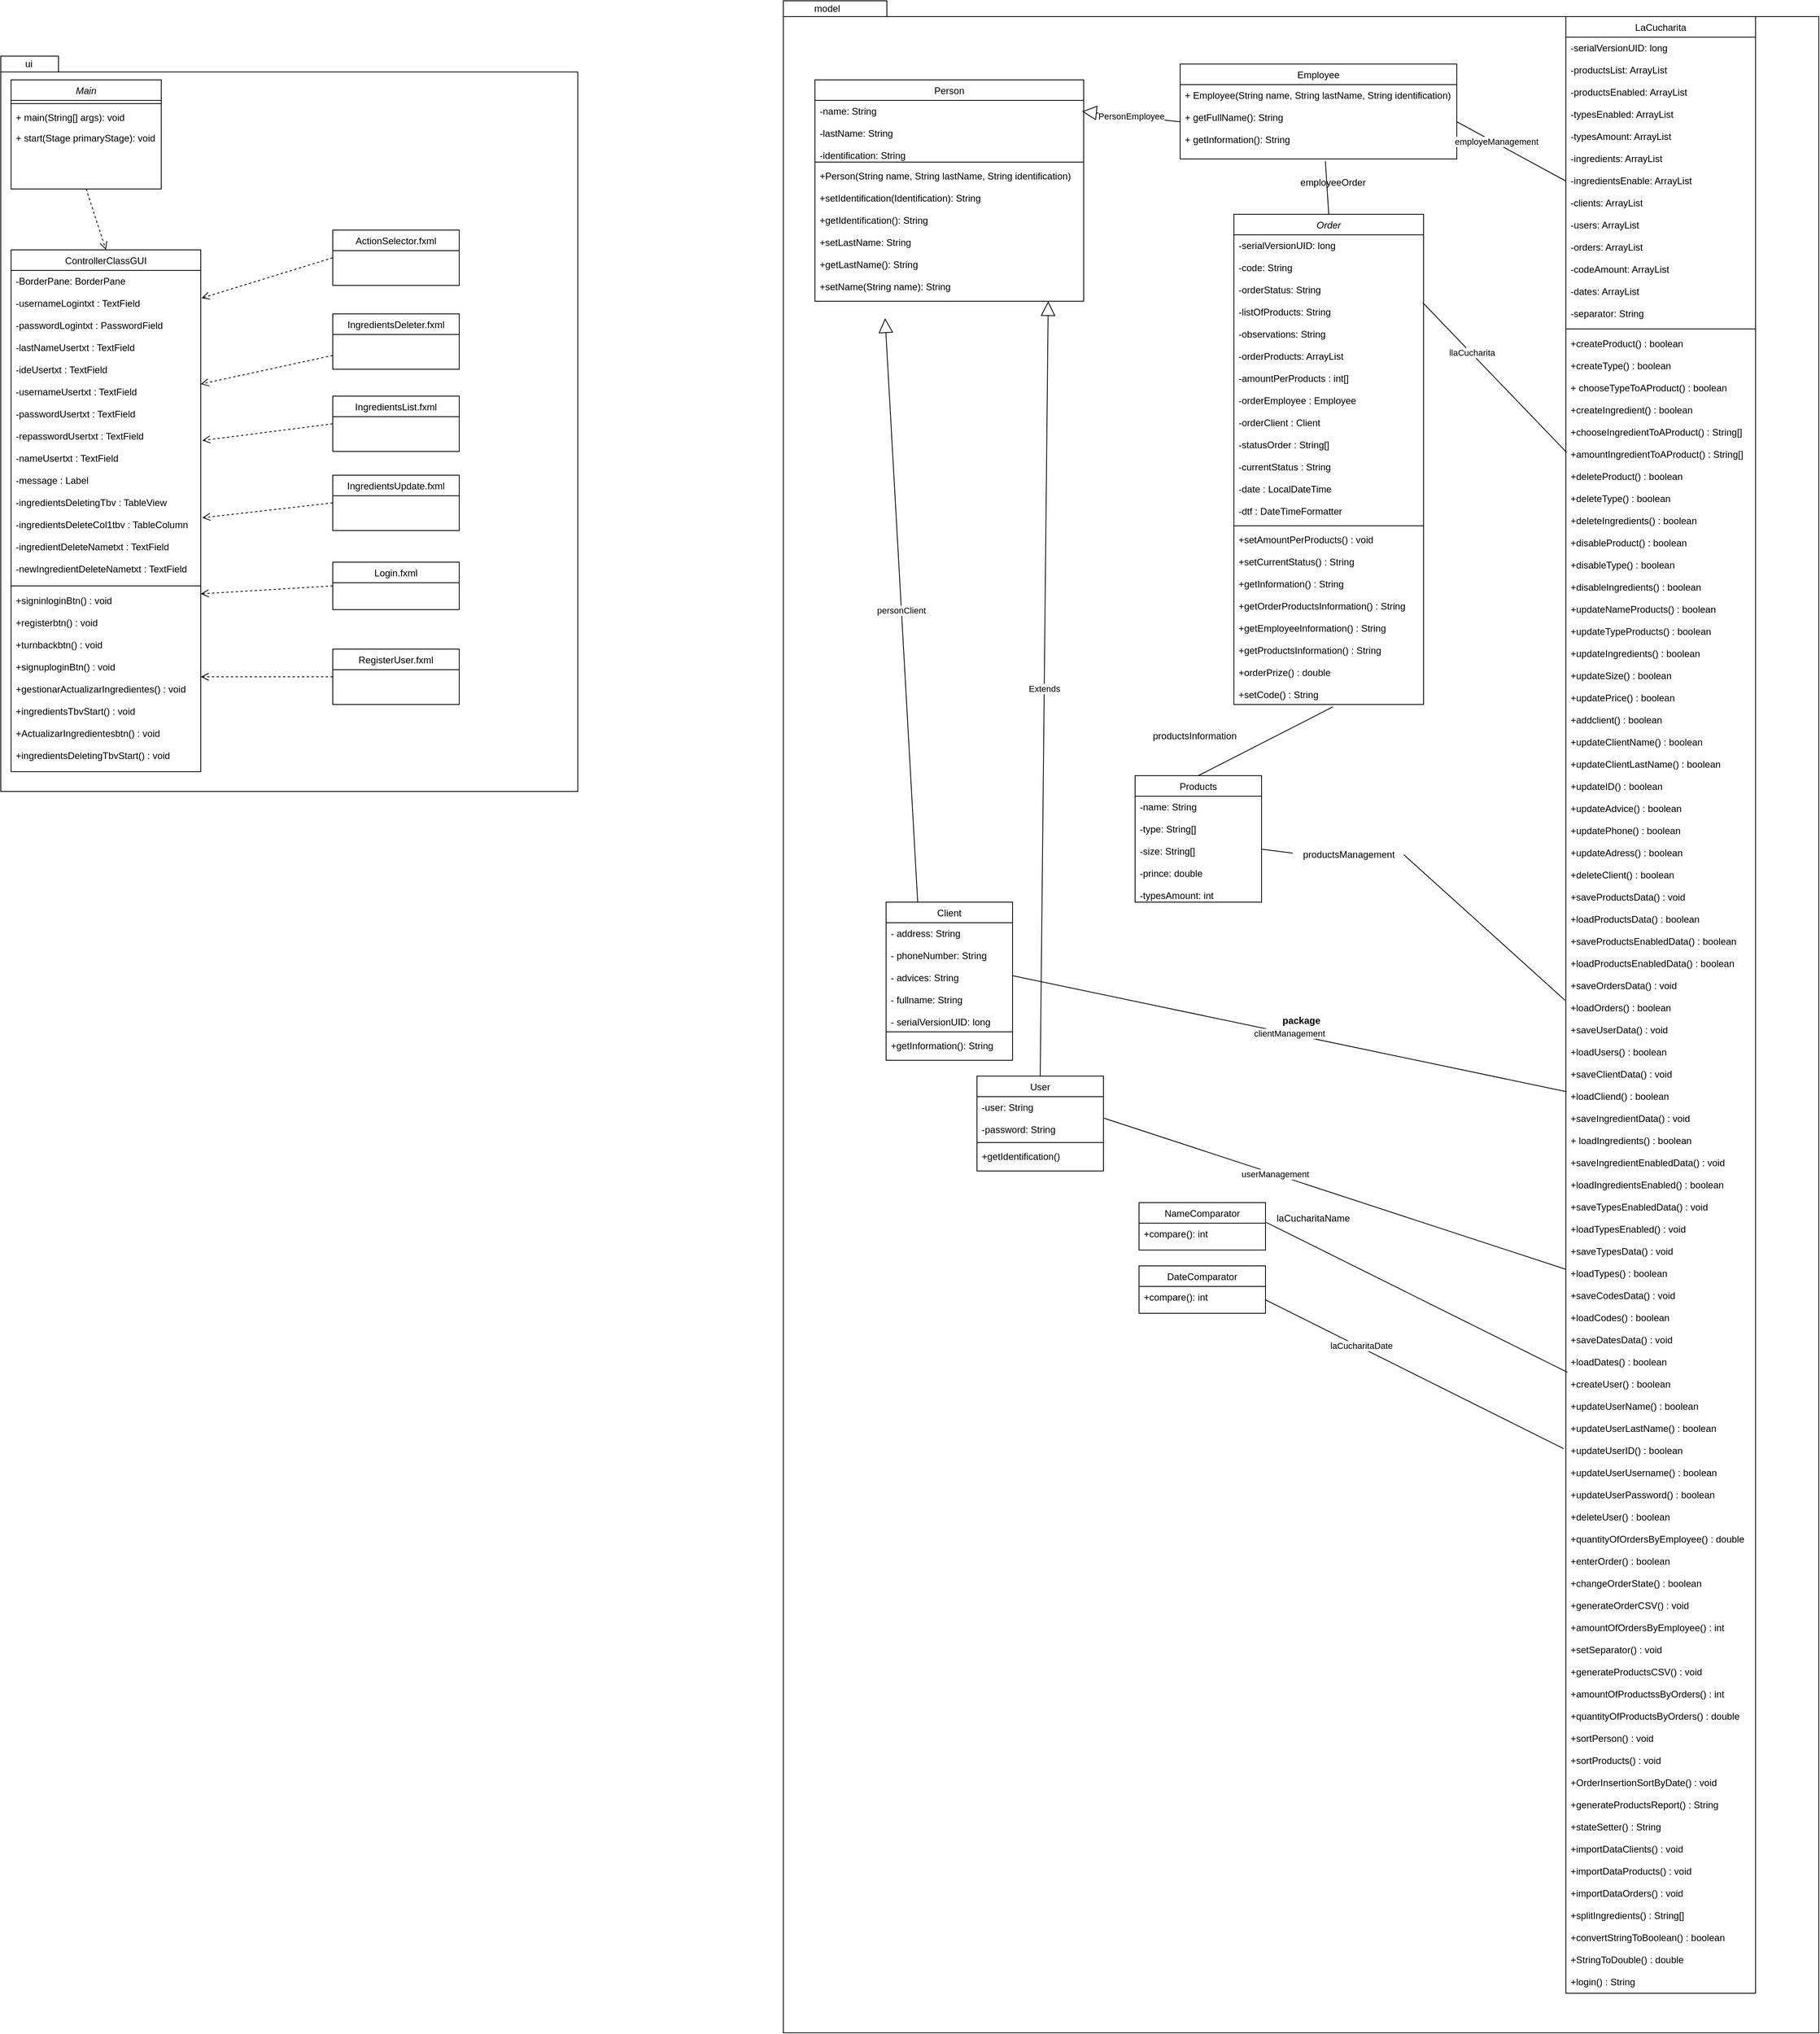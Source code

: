 <mxfile version="15.2.7" type="device"><diagram id="C5RBs43oDa-KdzZeNtuy" name="Page-1"><mxGraphModel dx="3333" dy="1663" grid="1" gridSize="10" guides="1" tooltips="1" connect="1" arrows="1" fold="1" page="1" pageScale="1" pageWidth="827" pageHeight="1169" math="0" shadow="0"><root><mxCell id="WIyWlLk6GJQsqaUBKTNV-0"/><mxCell id="WIyWlLk6GJQsqaUBKTNV-1" parent="WIyWlLk6GJQsqaUBKTNV-0"/><mxCell id="3vsSVizC8BnEeCq3Lyay-0" value="package" style="shape=folder;fontStyle=1;spacingTop=10;tabWidth=40;tabHeight=20;tabPosition=left;html=1;" vertex="1" parent="WIyWlLk6GJQsqaUBKTNV-1"><mxGeometry x="-1090" y="-60" width="1310" height="2570" as="geometry"/></mxCell><mxCell id="xPKZsJT8Y304-EQIvxWQ-58" value="" style="shape=folder;fontStyle=1;spacingTop=10;tabWidth=40;tabHeight=20;tabPosition=left;html=1;" parent="WIyWlLk6GJQsqaUBKTNV-1" vertex="1"><mxGeometry x="-2080" y="10" width="730" height="930" as="geometry"/></mxCell><mxCell id="zkfFHV4jXpPFQw0GAbJ--0" value="Main" style="swimlane;fontStyle=2;align=center;verticalAlign=top;childLayout=stackLayout;horizontal=1;startSize=26;horizontalStack=0;resizeParent=1;resizeLast=0;collapsible=1;marginBottom=0;rounded=0;shadow=0;strokeWidth=1;" parent="WIyWlLk6GJQsqaUBKTNV-1" vertex="1"><mxGeometry x="-2067" y="40" width="190" height="138" as="geometry"><mxRectangle x="230" y="140" width="160" height="26" as="alternateBounds"/></mxGeometry></mxCell><mxCell id="zkfFHV4jXpPFQw0GAbJ--4" value="" style="line;html=1;strokeWidth=1;align=left;verticalAlign=middle;spacingTop=-1;spacingLeft=3;spacingRight=3;rotatable=0;labelPosition=right;points=[];portConstraint=eastwest;" parent="zkfFHV4jXpPFQw0GAbJ--0" vertex="1"><mxGeometry y="26" width="190" height="8" as="geometry"/></mxCell><mxCell id="zkfFHV4jXpPFQw0GAbJ--1" value="+ main(String[] args): void" style="text;align=left;verticalAlign=top;spacingLeft=4;spacingRight=4;overflow=hidden;rotatable=0;points=[[0,0.5],[1,0.5]];portConstraint=eastwest;" parent="zkfFHV4jXpPFQw0GAbJ--0" vertex="1"><mxGeometry y="34" width="190" height="26" as="geometry"/></mxCell><mxCell id="zkfFHV4jXpPFQw0GAbJ--5" value="+ start(Stage primaryStage): void" style="text;align=left;verticalAlign=top;spacingLeft=4;spacingRight=4;overflow=hidden;rotatable=0;points=[[0,0.5],[1,0.5]];portConstraint=eastwest;" parent="zkfFHV4jXpPFQw0GAbJ--0" vertex="1"><mxGeometry y="60" width="190" height="26" as="geometry"/></mxCell><mxCell id="zkfFHV4jXpPFQw0GAbJ--6" value="Login.fxml" style="swimlane;fontStyle=0;align=center;verticalAlign=top;childLayout=stackLayout;horizontal=1;startSize=26;horizontalStack=0;resizeParent=1;resizeLast=0;collapsible=1;marginBottom=0;rounded=0;shadow=0;strokeWidth=1;" parent="WIyWlLk6GJQsqaUBKTNV-1" vertex="1"><mxGeometry x="-1660" y="650" width="160" height="60" as="geometry"><mxRectangle x="130" y="380" width="160" height="26" as="alternateBounds"/></mxGeometry></mxCell><mxCell id="zkfFHV4jXpPFQw0GAbJ--13" value="RegisterUser.fxml" style="swimlane;fontStyle=0;align=center;verticalAlign=top;childLayout=stackLayout;horizontal=1;startSize=26;horizontalStack=0;resizeParent=1;resizeLast=0;collapsible=1;marginBottom=0;rounded=0;shadow=0;strokeWidth=1;" parent="WIyWlLk6GJQsqaUBKTNV-1" vertex="1"><mxGeometry x="-1660" y="760" width="160" height="70" as="geometry"><mxRectangle x="340" y="380" width="170" height="26" as="alternateBounds"/></mxGeometry></mxCell><mxCell id="xPKZsJT8Y304-EQIvxWQ-0" value="IngredientsUpdate.fxml" style="swimlane;fontStyle=0;align=center;verticalAlign=top;childLayout=stackLayout;horizontal=1;startSize=26;horizontalStack=0;resizeParent=1;resizeLast=0;collapsible=1;marginBottom=0;rounded=0;shadow=0;strokeWidth=1;" parent="WIyWlLk6GJQsqaUBKTNV-1" vertex="1"><mxGeometry x="-1660" y="540" width="160" height="70" as="geometry"><mxRectangle x="340" y="380" width="170" height="26" as="alternateBounds"/></mxGeometry></mxCell><mxCell id="xPKZsJT8Y304-EQIvxWQ-1" value="IngredientsList.fxml" style="swimlane;fontStyle=0;align=center;verticalAlign=top;childLayout=stackLayout;horizontal=1;startSize=26;horizontalStack=0;resizeParent=1;resizeLast=0;collapsible=1;marginBottom=0;rounded=0;shadow=0;strokeWidth=1;" parent="WIyWlLk6GJQsqaUBKTNV-1" vertex="1"><mxGeometry x="-1660" y="440" width="160" height="70" as="geometry"><mxRectangle x="340" y="380" width="170" height="26" as="alternateBounds"/></mxGeometry></mxCell><mxCell id="xPKZsJT8Y304-EQIvxWQ-2" value="IngredientsDeleter.fxml" style="swimlane;fontStyle=0;align=center;verticalAlign=top;childLayout=stackLayout;horizontal=1;startSize=26;horizontalStack=0;resizeParent=1;resizeLast=0;collapsible=1;marginBottom=0;rounded=0;shadow=0;strokeWidth=1;" parent="WIyWlLk6GJQsqaUBKTNV-1" vertex="1"><mxGeometry x="-1660" y="336" width="160" height="70" as="geometry"><mxRectangle x="340" y="380" width="170" height="26" as="alternateBounds"/></mxGeometry></mxCell><mxCell id="xPKZsJT8Y304-EQIvxWQ-3" value="ActionSelector.fxml" style="swimlane;fontStyle=0;align=center;verticalAlign=top;childLayout=stackLayout;horizontal=1;startSize=26;horizontalStack=0;resizeParent=1;resizeLast=0;collapsible=1;marginBottom=0;rounded=0;shadow=0;strokeWidth=1;" parent="WIyWlLk6GJQsqaUBKTNV-1" vertex="1"><mxGeometry x="-1660" y="230" width="160" height="70" as="geometry"><mxRectangle x="340" y="380" width="170" height="26" as="alternateBounds"/></mxGeometry></mxCell><mxCell id="xPKZsJT8Y304-EQIvxWQ-4" value="ControllerClassGUI" style="swimlane;fontStyle=0;align=center;verticalAlign=top;childLayout=stackLayout;horizontal=1;startSize=26;horizontalStack=0;resizeParent=1;resizeLast=0;collapsible=1;marginBottom=0;rounded=0;shadow=0;strokeWidth=1;" parent="WIyWlLk6GJQsqaUBKTNV-1" vertex="1"><mxGeometry x="-2067" y="255" width="240" height="660" as="geometry"><mxRectangle x="340" y="380" width="170" height="26" as="alternateBounds"/></mxGeometry></mxCell><mxCell id="xPKZsJT8Y304-EQIvxWQ-5" value="-BorderPane: BorderPane&#10;&#10;-usernameLogintxt : TextField&#10;&#10;-passwordLogintxt : PasswordField&#10;&#10;-lastNameUsertxt : TextField&#10;&#10;-ideUsertxt : TextField&#10;&#10;-usernameUsertxt : TextField&#10;&#10;-passwordUsertxt : TextField&#10;&#10;-repasswordUsertxt : TextField&#10;&#10;-nameUsertxt : TextField&#10;&#10;-message : Label&#10;&#10;-ingredientsDeletingTbv : TableView&#10;&#10;-ingredientsDeleteCol1tbv : TableColumn&#10;&#10;-ingredientDeleteNametxt : TextField&#10;&#10;-newIngredientDeleteNametxt : TextField&#10;" style="text;align=left;verticalAlign=top;spacingLeft=4;spacingRight=4;overflow=hidden;rotatable=0;points=[[0,0.5],[1,0.5]];portConstraint=eastwest;" parent="xPKZsJT8Y304-EQIvxWQ-4" vertex="1"><mxGeometry y="26" width="240" height="394" as="geometry"/></mxCell><mxCell id="xPKZsJT8Y304-EQIvxWQ-6" value="" style="line;html=1;strokeWidth=1;align=left;verticalAlign=middle;spacingTop=-1;spacingLeft=3;spacingRight=3;rotatable=0;labelPosition=right;points=[];portConstraint=eastwest;" parent="xPKZsJT8Y304-EQIvxWQ-4" vertex="1"><mxGeometry y="420" width="240" height="10" as="geometry"/></mxCell><mxCell id="xPKZsJT8Y304-EQIvxWQ-8" value="+signinloginBtn() : void&#10;&#10;+registerbtn() : void&#10;&#10;+turnbackbtn() : void&#10;&#10;+signuploginBtn() : void&#10;&#10;+gestionarActualizarIngredientes() : void&#10;&#10;+ingredientsTbvStart() : void&#10;&#10;+ActualizarIngredientesbtn() : void&#10;&#10;+ingredientsDeletingTbvStart() : void" style="text;align=left;verticalAlign=top;spacingLeft=4;spacingRight=4;overflow=hidden;rotatable=0;points=[[0,0.5],[1,0.5]];portConstraint=eastwest;" parent="xPKZsJT8Y304-EQIvxWQ-4" vertex="1"><mxGeometry y="430" width="240" height="220" as="geometry"/></mxCell><mxCell id="xPKZsJT8Y304-EQIvxWQ-9" value="LaCucharita" style="swimlane;fontStyle=0;align=center;verticalAlign=top;childLayout=stackLayout;horizontal=1;startSize=26;horizontalStack=0;resizeParent=1;resizeLast=0;collapsible=1;marginBottom=0;rounded=0;shadow=0;strokeWidth=1;" parent="WIyWlLk6GJQsqaUBKTNV-1" vertex="1"><mxGeometry x="-100" y="-40" width="240" height="2500" as="geometry"><mxRectangle x="340" y="380" width="170" height="26" as="alternateBounds"/></mxGeometry></mxCell><mxCell id="xPKZsJT8Y304-EQIvxWQ-10" value="-serialVersionUID: long&#10;&#10;-productsList: ArrayList&#10;&#10;-productsEnabled: ArrayList&#10;&#10;-typesEnabled: ArrayList&#10;&#10;-typesAmount: ArrayList&#10;&#10;-ingredients: ArrayList&#10;&#10;-ingredientsEnable: ArrayList&#10;&#10;-clients: ArrayList&#10;&#10;-users: ArrayList&#10;&#10;-orders: ArrayList&#10;&#10;-codeAmount: ArrayList&#10;&#10;-dates: ArrayList&#10;&#10;-separator: String" style="text;align=left;verticalAlign=top;spacingLeft=4;spacingRight=4;overflow=hidden;rotatable=0;points=[[0,0.5],[1,0.5]];portConstraint=eastwest;" parent="xPKZsJT8Y304-EQIvxWQ-9" vertex="1"><mxGeometry y="26" width="240" height="364" as="geometry"/></mxCell><mxCell id="xPKZsJT8Y304-EQIvxWQ-11" value="" style="line;html=1;strokeWidth=1;align=left;verticalAlign=middle;spacingTop=-1;spacingLeft=3;spacingRight=3;rotatable=0;labelPosition=right;points=[];portConstraint=eastwest;" parent="xPKZsJT8Y304-EQIvxWQ-9" vertex="1"><mxGeometry y="390" width="240" height="10" as="geometry"/></mxCell><mxCell id="xPKZsJT8Y304-EQIvxWQ-12" value="+createProduct() : boolean&#10;&#10;+createType() : boolean&#10;&#10;+ chooseTypeToAProduct() : boolean&#10;&#10;+createIngredient() : boolean&#10;&#10;+chooseIngredientToAProduct() : String[]&#10;&#10;+amountIngredientToAProduct() : String[]&#10;&#10;+deleteProduct() : boolean&#10;&#10;+deleteType() : boolean&#10;&#10;+deleteIngredients() : boolean&#10;&#10;+disableProduct() : boolean&#10;&#10;+disableType() : boolean&#10;&#10;+disableIngredients() : boolean&#10;&#10;+updateNameProducts() : boolean&#10;&#10;+updateTypeProducts() : boolean&#10;&#10;+updateIngredients() : boolean&#10;&#10;+updateSize() : boolean&#10;&#10;+updatePrice() : boolean&#10;&#10;+addclient() : boolean&#10;&#10;+updateClientName() : boolean&#10;&#10;+updateClientLastName() : boolean&#10;&#10;+updateID() : boolean&#10;&#10;+updateAdvice() : boolean&#10;&#10;+updatePhone() : boolean&#10;&#10;+updateAdress() : boolean&#10;&#10;+deleteClient() : boolean&#10;&#10;+saveProductsData() : void&#10;&#10;+loadProductsData() : boolean&#10;&#10;+saveProductsEnabledData() : boolean&#10;&#10;+loadProductsEnabledData() : boolean&#10;&#10;+saveOrdersData() : void&#10;&#10;+loadOrders() : boolean&#10;&#10;+saveUserData() : void&#10;&#10;+loadUsers() : boolean&#10;&#10;+saveClientData() : void&#10;&#10;+loadCliend() : boolean&#10;&#10;+saveIngredientData() : void&#10;&#10;+ loadIngredients() : boolean&#10;&#10;+saveIngredientEnabledData() : void&#10;&#10;+loadIngredientsEnabled() : boolean&#10;&#10;+saveTypesEnabledData() : void&#10;&#10;+loadTypesEnabled() : void&#10;&#10;+saveTypesData() : void&#10;&#10;+loadTypes() : boolean&#10;&#10;+saveCodesData() : void&#10;&#10;+loadCodes() : boolean&#10;&#10;+saveDatesData() : void&#10;&#10;+loadDates() : boolean&#10;&#10;+createUser() : boolean&#10;&#10;+updateUserName() : boolean&#10;&#10;+updateUserLastName() : boolean&#10;&#10;+updateUserID() : boolean&#10;&#10;+updateUserUsername() : boolean&#10;&#10;+updateUserPassword() : boolean&#10;&#10;+deleteUser() : boolean&#10;&#10;+quantityOfOrdersByEmployee() : double&#10;&#10;+enterOrder() : boolean&#10;&#10;+changeOrderState() : boolean&#10;&#10;+generateOrderCSV() : void&#10;&#10;+amountOfOrdersByEmployee() : int&#10;&#10;+setSeparator() : void&#10;&#10;+generateProductsCSV() : void&#10;&#10;+amountOfProductssByOrders() : int&#10;&#10;+quantityOfProductsByOrders() : double&#10;&#10;+sortPerson() : void&#10;&#10;+sortProducts() : void&#10;&#10;+OrderInsertionSortByDate() : void&#10;&#10;+generateProductsReport() : String&#10;&#10;+stateSetter() : String&#10;&#10;+importDataClients() : void&#10;&#10;+importDataProducts() : void&#10;&#10;+importDataOrders() : void&#10;&#10;+splitIngredients() : String[]&#10;&#10;+convertStringToBoolean() : boolean&#10;&#10;+StringToDouble() : double&#10;&#10;+login() : String" style="text;align=left;verticalAlign=top;spacingLeft=4;spacingRight=4;overflow=hidden;rotatable=0;points=[[0,0.5],[1,0.5]];portConstraint=eastwest;" parent="xPKZsJT8Y304-EQIvxWQ-9" vertex="1"><mxGeometry y="400" width="240" height="2100" as="geometry"/></mxCell><mxCell id="xPKZsJT8Y304-EQIvxWQ-19" value="Products" style="swimlane;fontStyle=0;align=center;verticalAlign=top;childLayout=stackLayout;horizontal=1;startSize=26;horizontalStack=0;resizeParent=1;resizeLast=0;collapsible=1;marginBottom=0;rounded=0;shadow=0;strokeWidth=1;" parent="WIyWlLk6GJQsqaUBKTNV-1" vertex="1"><mxGeometry x="-645" y="920" width="160" height="160" as="geometry"><mxRectangle x="130" y="380" width="160" height="26" as="alternateBounds"/></mxGeometry></mxCell><mxCell id="xPKZsJT8Y304-EQIvxWQ-21" value="-name: String&#10;&#10;-type: String[]&#10;&#10;-size: String[]&#10;&#10;-prince: double&#10;&#10;-typesAmount: int" style="text;align=left;verticalAlign=top;spacingLeft=4;spacingRight=4;overflow=hidden;rotatable=0;points=[[0,0.5],[1,0.5]];portConstraint=eastwest;" parent="xPKZsJT8Y304-EQIvxWQ-19" vertex="1"><mxGeometry y="26" width="160" height="134" as="geometry"/></mxCell><mxCell id="xPKZsJT8Y304-EQIvxWQ-22" value="Client" style="swimlane;fontStyle=0;align=center;verticalAlign=top;childLayout=stackLayout;horizontal=1;startSize=26;horizontalStack=0;resizeParent=1;resizeLast=0;collapsible=1;marginBottom=0;rounded=0;shadow=0;strokeWidth=1;" parent="WIyWlLk6GJQsqaUBKTNV-1" vertex="1"><mxGeometry x="-960" y="1080" width="160" height="200" as="geometry"><mxRectangle x="130" y="380" width="160" height="26" as="alternateBounds"/></mxGeometry></mxCell><mxCell id="xPKZsJT8Y304-EQIvxWQ-23" value="- address: String&#10;&#10;- phoneNumber: String&#10;&#10;- advices: String&#10;&#10;- fullname: String&#10;&#10;- serialVersionUID: long" style="text;align=left;verticalAlign=top;spacingLeft=4;spacingRight=4;overflow=hidden;rotatable=0;points=[[0,0.5],[1,0.5]];portConstraint=eastwest;" parent="xPKZsJT8Y304-EQIvxWQ-22" vertex="1"><mxGeometry y="26" width="160" height="134" as="geometry"/></mxCell><mxCell id="xPKZsJT8Y304-EQIvxWQ-25" value="" style="line;html=1;strokeWidth=1;align=left;verticalAlign=middle;spacingTop=-1;spacingLeft=3;spacingRight=3;rotatable=0;labelPosition=right;points=[];portConstraint=eastwest;" parent="xPKZsJT8Y304-EQIvxWQ-22" vertex="1"><mxGeometry y="160" width="160" height="8" as="geometry"/></mxCell><mxCell id="xPKZsJT8Y304-EQIvxWQ-26" value="+getInformation(): String" style="text;align=left;verticalAlign=top;spacingLeft=4;spacingRight=4;overflow=hidden;rotatable=0;points=[[0,0.5],[1,0.5]];portConstraint=eastwest;" parent="xPKZsJT8Y304-EQIvxWQ-22" vertex="1"><mxGeometry y="168" width="160" height="32" as="geometry"/></mxCell><mxCell id="xPKZsJT8Y304-EQIvxWQ-27" value="User" style="swimlane;fontStyle=0;align=center;verticalAlign=top;childLayout=stackLayout;horizontal=1;startSize=26;horizontalStack=0;resizeParent=1;resizeLast=0;collapsible=1;marginBottom=0;rounded=0;shadow=0;strokeWidth=1;" parent="WIyWlLk6GJQsqaUBKTNV-1" vertex="1"><mxGeometry x="-845" y="1300" width="160" height="120" as="geometry"><mxRectangle x="130" y="380" width="160" height="26" as="alternateBounds"/></mxGeometry></mxCell><mxCell id="xPKZsJT8Y304-EQIvxWQ-28" value="-user: String&#10;&#10;-password: String" style="text;align=left;verticalAlign=top;spacingLeft=4;spacingRight=4;overflow=hidden;rotatable=0;points=[[0,0.5],[1,0.5]];portConstraint=eastwest;" parent="xPKZsJT8Y304-EQIvxWQ-27" vertex="1"><mxGeometry y="26" width="160" height="54" as="geometry"/></mxCell><mxCell id="xPKZsJT8Y304-EQIvxWQ-29" value="" style="line;html=1;strokeWidth=1;align=left;verticalAlign=middle;spacingTop=-1;spacingLeft=3;spacingRight=3;rotatable=0;labelPosition=right;points=[];portConstraint=eastwest;" parent="xPKZsJT8Y304-EQIvxWQ-27" vertex="1"><mxGeometry y="80" width="160" height="8" as="geometry"/></mxCell><mxCell id="xPKZsJT8Y304-EQIvxWQ-30" value="+getIdentification()" style="text;align=left;verticalAlign=top;spacingLeft=4;spacingRight=4;overflow=hidden;rotatable=0;points=[[0,0.5],[1,0.5]];portConstraint=eastwest;" parent="xPKZsJT8Y304-EQIvxWQ-27" vertex="1"><mxGeometry y="88" width="160" height="32" as="geometry"/></mxCell><mxCell id="xPKZsJT8Y304-EQIvxWQ-35" value="NameComparator" style="swimlane;fontStyle=0;align=center;verticalAlign=top;childLayout=stackLayout;horizontal=1;startSize=26;horizontalStack=0;resizeParent=1;resizeLast=0;collapsible=1;marginBottom=0;rounded=0;shadow=0;strokeWidth=1;" parent="WIyWlLk6GJQsqaUBKTNV-1" vertex="1"><mxGeometry x="-640" y="1460" width="160" height="60" as="geometry"><mxRectangle x="130" y="380" width="160" height="26" as="alternateBounds"/></mxGeometry></mxCell><mxCell id="xPKZsJT8Y304-EQIvxWQ-36" value="+compare(): int" style="text;align=left;verticalAlign=top;spacingLeft=4;spacingRight=4;overflow=hidden;rotatable=0;points=[[0,0.5],[1,0.5]];portConstraint=eastwest;" parent="xPKZsJT8Y304-EQIvxWQ-35" vertex="1"><mxGeometry y="26" width="160" height="34" as="geometry"/></mxCell><mxCell id="xPKZsJT8Y304-EQIvxWQ-37" value="DateComparator" style="swimlane;fontStyle=0;align=center;verticalAlign=top;childLayout=stackLayout;horizontal=1;startSize=26;horizontalStack=0;resizeParent=1;resizeLast=0;collapsible=1;marginBottom=0;rounded=0;shadow=0;strokeWidth=1;" parent="WIyWlLk6GJQsqaUBKTNV-1" vertex="1"><mxGeometry x="-640" y="1540" width="160" height="60" as="geometry"><mxRectangle x="130" y="380" width="160" height="26" as="alternateBounds"/></mxGeometry></mxCell><mxCell id="xPKZsJT8Y304-EQIvxWQ-38" value="+compare(): int" style="text;align=left;verticalAlign=top;spacingLeft=4;spacingRight=4;overflow=hidden;rotatable=0;points=[[0,0.5],[1,0.5]];portConstraint=eastwest;" parent="xPKZsJT8Y304-EQIvxWQ-37" vertex="1"><mxGeometry y="26" width="160" height="34" as="geometry"/></mxCell><mxCell id="xPKZsJT8Y304-EQIvxWQ-39" value="Employee" style="swimlane;fontStyle=0;align=center;verticalAlign=top;childLayout=stackLayout;horizontal=1;startSize=26;horizontalStack=0;resizeParent=1;resizeLast=0;collapsible=1;marginBottom=0;rounded=0;shadow=0;strokeWidth=1;" parent="WIyWlLk6GJQsqaUBKTNV-1" vertex="1"><mxGeometry x="-588" y="20" width="350" height="120" as="geometry"><mxRectangle x="130" y="380" width="160" height="26" as="alternateBounds"/></mxGeometry></mxCell><mxCell id="xPKZsJT8Y304-EQIvxWQ-40" value="+ Employee(String name, String lastName, String identification)&#10;&#10;+ getFullName(): String&#10;&#10;+ getInformation(): String" style="text;align=left;verticalAlign=top;spacingLeft=4;spacingRight=4;overflow=hidden;rotatable=0;points=[[0,0.5],[1,0.5]];portConstraint=eastwest;" parent="xPKZsJT8Y304-EQIvxWQ-39" vertex="1"><mxGeometry y="26" width="350" height="94" as="geometry"/></mxCell><mxCell id="xPKZsJT8Y304-EQIvxWQ-43" value="Person" style="swimlane;fontStyle=0;align=center;verticalAlign=top;childLayout=stackLayout;horizontal=1;startSize=26;horizontalStack=0;resizeParent=1;resizeLast=0;collapsible=1;marginBottom=0;rounded=0;shadow=0;strokeWidth=1;" parent="WIyWlLk6GJQsqaUBKTNV-1" vertex="1"><mxGeometry x="-1050" y="40" width="340" height="280" as="geometry"><mxRectangle x="130" y="380" width="160" height="26" as="alternateBounds"/></mxGeometry></mxCell><mxCell id="xPKZsJT8Y304-EQIvxWQ-44" value="-name: String&#10;&#10;-lastName: String&#10;&#10;-identification: String" style="text;align=left;verticalAlign=top;spacingLeft=4;spacingRight=4;overflow=hidden;rotatable=0;points=[[0,0.5],[1,0.5]];portConstraint=eastwest;" parent="xPKZsJT8Y304-EQIvxWQ-43" vertex="1"><mxGeometry y="26" width="340" height="74" as="geometry"/></mxCell><mxCell id="xPKZsJT8Y304-EQIvxWQ-45" value="" style="line;html=1;strokeWidth=1;align=left;verticalAlign=middle;spacingTop=-1;spacingLeft=3;spacingRight=3;rotatable=0;labelPosition=right;points=[];portConstraint=eastwest;" parent="xPKZsJT8Y304-EQIvxWQ-43" vertex="1"><mxGeometry y="100" width="340" height="8" as="geometry"/></mxCell><mxCell id="xPKZsJT8Y304-EQIvxWQ-46" value="+Person(String name, String lastName, String identification)&#10;&#10;+setIdentification(Identification): String&#10;&#10;+getIdentification(): String&#10;&#10;+setLastName: String&#10;&#10;+getLastName(): String&#10;&#10;+setName(String name): String" style="text;align=left;verticalAlign=top;spacingLeft=4;spacingRight=4;overflow=hidden;rotatable=0;points=[[0,0.5],[1,0.5]];portConstraint=eastwest;" parent="xPKZsJT8Y304-EQIvxWQ-43" vertex="1"><mxGeometry y="108" width="340" height="172" as="geometry"/></mxCell><mxCell id="xPKZsJT8Y304-EQIvxWQ-48" value="" style="html=1;verticalAlign=bottom;endArrow=open;dashed=1;endSize=8;entryX=1.004;entryY=0.089;entryDx=0;entryDy=0;entryPerimeter=0;exitX=0;exitY=0.5;exitDx=0;exitDy=0;" parent="WIyWlLk6GJQsqaUBKTNV-1" source="xPKZsJT8Y304-EQIvxWQ-3" target="xPKZsJT8Y304-EQIvxWQ-5" edge="1"><mxGeometry relative="1" as="geometry"><mxPoint x="490" y="275" as="sourcePoint"/><mxPoint x="450" y="330" as="targetPoint"/></mxGeometry></mxCell><mxCell id="xPKZsJT8Y304-EQIvxWQ-50" value="" style="html=1;verticalAlign=bottom;endArrow=open;dashed=1;endSize=8;entryX=1;entryY=0.365;entryDx=0;entryDy=0;entryPerimeter=0;exitX=0;exitY=0.75;exitDx=0;exitDy=0;" parent="WIyWlLk6GJQsqaUBKTNV-1" source="xPKZsJT8Y304-EQIvxWQ-2" target="xPKZsJT8Y304-EQIvxWQ-5" edge="1"><mxGeometry relative="1" as="geometry"><mxPoint x="513.04" y="453.93" as="sourcePoint"/><mxPoint x="414.0" y="489.996" as="targetPoint"/></mxGeometry></mxCell><mxCell id="xPKZsJT8Y304-EQIvxWQ-52" value="" style="html=1;verticalAlign=bottom;endArrow=open;dashed=1;endSize=8;entryX=1.008;entryY=0.546;entryDx=0;entryDy=0;exitX=0;exitY=0.5;exitDx=0;exitDy=0;entryPerimeter=0;" parent="WIyWlLk6GJQsqaUBKTNV-1" source="xPKZsJT8Y304-EQIvxWQ-1" target="xPKZsJT8Y304-EQIvxWQ-5" edge="1"><mxGeometry relative="1" as="geometry"><mxPoint x="499.04" y="543.93" as="sourcePoint"/><mxPoint x="400.0" y="579.996" as="targetPoint"/></mxGeometry></mxCell><mxCell id="xPKZsJT8Y304-EQIvxWQ-53" value="" style="html=1;verticalAlign=bottom;endArrow=open;dashed=1;endSize=8;entryX=1.008;entryY=0.794;entryDx=0;entryDy=0;exitX=0;exitY=0.5;exitDx=0;exitDy=0;entryPerimeter=0;" parent="WIyWlLk6GJQsqaUBKTNV-1" source="xPKZsJT8Y304-EQIvxWQ-0" target="xPKZsJT8Y304-EQIvxWQ-5" edge="1"><mxGeometry relative="1" as="geometry"><mxPoint x="488.08" y="656.94" as="sourcePoint"/><mxPoint x="390.0" y="653.064" as="targetPoint"/></mxGeometry></mxCell><mxCell id="xPKZsJT8Y304-EQIvxWQ-54" value="" style="html=1;verticalAlign=bottom;endArrow=open;dashed=1;endSize=8;entryX=1;entryY=0.023;entryDx=0;entryDy=0;exitX=0;exitY=0.5;exitDx=0;exitDy=0;entryPerimeter=0;" parent="WIyWlLk6GJQsqaUBKTNV-1" source="zkfFHV4jXpPFQw0GAbJ--6" target="xPKZsJT8Y304-EQIvxWQ-8" edge="1"><mxGeometry relative="1" as="geometry"><mxPoint x="540" y="565" as="sourcePoint"/><mxPoint x="441.92" y="561.124" as="targetPoint"/></mxGeometry></mxCell><mxCell id="xPKZsJT8Y304-EQIvxWQ-55" value="" style="html=1;verticalAlign=bottom;endArrow=open;dashed=1;endSize=8;entryX=1;entryY=0.5;entryDx=0;entryDy=0;exitX=0;exitY=0.5;exitDx=0;exitDy=0;" parent="WIyWlLk6GJQsqaUBKTNV-1" source="zkfFHV4jXpPFQw0GAbJ--13" target="xPKZsJT8Y304-EQIvxWQ-8" edge="1"><mxGeometry relative="1" as="geometry"><mxPoint x="518.08" y="833.88" as="sourcePoint"/><mxPoint x="420.0" y="830.004" as="targetPoint"/></mxGeometry></mxCell><mxCell id="xPKZsJT8Y304-EQIvxWQ-56" value="" style="html=1;verticalAlign=bottom;endArrow=open;dashed=1;endSize=8;entryX=0.5;entryY=0;entryDx=0;entryDy=0;exitX=0.5;exitY=1;exitDx=0;exitDy=0;" parent="WIyWlLk6GJQsqaUBKTNV-1" source="zkfFHV4jXpPFQw0GAbJ--0" target="xPKZsJT8Y304-EQIvxWQ-4" edge="1"><mxGeometry relative="1" as="geometry"><mxPoint x="479.04" y="240" as="sourcePoint"/><mxPoint x="380.0" y="240.066" as="targetPoint"/></mxGeometry></mxCell><mxCell id="xPKZsJT8Y304-EQIvxWQ-59" value="ui" style="text;html=1;align=center;verticalAlign=middle;resizable=0;points=[];autosize=1;strokeColor=none;fillColor=none;" parent="WIyWlLk6GJQsqaUBKTNV-1" vertex="1"><mxGeometry x="-2060" y="10" width="30" height="20" as="geometry"/></mxCell><mxCell id="xPKZsJT8Y304-EQIvxWQ-62" value="model" style="text;html=1;align=center;verticalAlign=middle;resizable=0;points=[];autosize=1;strokeColor=none;fillColor=none;" parent="WIyWlLk6GJQsqaUBKTNV-1" vertex="1"><mxGeometry x="-1060" y="-60" width="50" height="20" as="geometry"/></mxCell><mxCell id="xPKZsJT8Y304-EQIvxWQ-63" value="PersonEmployee" style="endArrow=block;endSize=16;endFill=0;html=1;exitX=0;exitY=0.5;exitDx=0;exitDy=0;entryX=0.994;entryY=0.189;entryDx=0;entryDy=0;entryPerimeter=0;" parent="WIyWlLk6GJQsqaUBKTNV-1" source="xPKZsJT8Y304-EQIvxWQ-40" target="xPKZsJT8Y304-EQIvxWQ-44" edge="1"><mxGeometry width="160" relative="1" as="geometry"><mxPoint x="-710" y="-30" as="sourcePoint"/><mxPoint x="-550" y="-30" as="targetPoint"/></mxGeometry></mxCell><mxCell id="xPKZsJT8Y304-EQIvxWQ-66" value="personClient" style="endArrow=block;endSize=16;endFill=0;html=1;entryX=0.261;entryY=1.125;entryDx=0;entryDy=0;entryPerimeter=0;exitX=0.25;exitY=0;exitDx=0;exitDy=0;" parent="WIyWlLk6GJQsqaUBKTNV-1" source="xPKZsJT8Y304-EQIvxWQ-22" target="xPKZsJT8Y304-EQIvxWQ-46" edge="1"><mxGeometry width="160" relative="1" as="geometry"><mxPoint x="-810" y="670" as="sourcePoint"/><mxPoint x="-700" y="630" as="targetPoint"/></mxGeometry></mxCell><mxCell id="xPKZsJT8Y304-EQIvxWQ-67" value="Extends" style="endArrow=block;endSize=16;endFill=0;html=1;exitX=0.5;exitY=0;exitDx=0;exitDy=0;entryX=0.868;entryY=1;entryDx=0;entryDy=0;entryPerimeter=0;" parent="WIyWlLk6GJQsqaUBKTNV-1" source="xPKZsJT8Y304-EQIvxWQ-27" target="xPKZsJT8Y304-EQIvxWQ-46" edge="1"><mxGeometry width="160" relative="1" as="geometry"><mxPoint x="-480" y="1190" as="sourcePoint"/><mxPoint x="-320" y="1190" as="targetPoint"/></mxGeometry></mxCell><mxCell id="xPKZsJT8Y304-EQIvxWQ-13" value="Order" style="swimlane;fontStyle=2;align=center;verticalAlign=top;childLayout=stackLayout;horizontal=1;startSize=26;horizontalStack=0;resizeParent=1;resizeLast=0;collapsible=1;marginBottom=0;rounded=0;shadow=0;strokeWidth=1;" parent="WIyWlLk6GJQsqaUBKTNV-1" vertex="1"><mxGeometry x="-520" y="210" width="240" height="620" as="geometry"><mxRectangle x="230" y="140" width="160" height="26" as="alternateBounds"/></mxGeometry></mxCell><mxCell id="xPKZsJT8Y304-EQIvxWQ-14" value="-serialVersionUID: long&#10;&#10;-code: String&#10;&#10;-orderStatus: String&#10;&#10;-listOfProducts: String&#10;&#10;-observations: String&#10;&#10;-orderProducts: ArrayList&#10;&#10;-amountPerProducts : int[]&#10;&#10;-orderEmployee : Employee&#10;&#10;-orderClient : Client&#10;&#10;-statusOrder : String[]&#10;&#10;-currentStatus : String&#10;&#10;-date : LocalDateTime&#10;&#10;-dtf : DateTimeFormatter&#10;&#10;-dateString : String&#10;" style="text;align=left;verticalAlign=top;spacingLeft=4;spacingRight=4;overflow=hidden;rotatable=0;points=[[0,0.5],[1,0.5]];portConstraint=eastwest;" parent="xPKZsJT8Y304-EQIvxWQ-13" vertex="1"><mxGeometry y="26" width="240" height="364" as="geometry"/></mxCell><mxCell id="xPKZsJT8Y304-EQIvxWQ-15" value="" style="line;html=1;strokeWidth=1;align=left;verticalAlign=middle;spacingTop=-1;spacingLeft=3;spacingRight=3;rotatable=0;labelPosition=right;points=[];portConstraint=eastwest;" parent="xPKZsJT8Y304-EQIvxWQ-13" vertex="1"><mxGeometry y="390" width="240" height="8" as="geometry"/></mxCell><mxCell id="xPKZsJT8Y304-EQIvxWQ-16" value="+setAmountPerProducts() : void&#10;&#10;+setCurrentStatus() : String&#10;&#10;+getInformation() : String&#10;&#10;+getOrderProductsInformation() : String&#10;&#10;+getEmployeeInformation() : String&#10;&#10;+getProductsInformation() : String&#10;&#10;+orderPrize() : double&#10;&#10;+setCode() : String" style="text;align=left;verticalAlign=top;spacingLeft=4;spacingRight=4;overflow=hidden;rotatable=0;points=[[0,0.5],[1,0.5]];portConstraint=eastwest;" parent="xPKZsJT8Y304-EQIvxWQ-13" vertex="1"><mxGeometry y="398" width="240" height="222" as="geometry"/></mxCell><mxCell id="xPKZsJT8Y304-EQIvxWQ-74" value="" style="endArrow=none;html=1;exitX=1;exitY=0.5;exitDx=0;exitDy=0;entryX=0;entryY=0.5;entryDx=0;entryDy=0;" parent="WIyWlLk6GJQsqaUBKTNV-1" source="xPKZsJT8Y304-EQIvxWQ-40" target="xPKZsJT8Y304-EQIvxWQ-10" edge="1"><mxGeometry width="50" height="50" relative="1" as="geometry"><mxPoint x="-360" y="240" as="sourcePoint"/><mxPoint x="-310" y="190" as="targetPoint"/></mxGeometry></mxCell><mxCell id="xPKZsJT8Y304-EQIvxWQ-75" value="employeManagement" style="edgeLabel;html=1;align=center;verticalAlign=middle;resizable=0;points=[];" parent="xPKZsJT8Y304-EQIvxWQ-74" vertex="1" connectable="0"><mxGeometry x="-0.305" y="2" relative="1" as="geometry"><mxPoint x="1" as="offset"/></mxGeometry></mxCell><mxCell id="xPKZsJT8Y304-EQIvxWQ-78" value="" style="endArrow=none;html=1;entryX=0.525;entryY=1.029;entryDx=0;entryDy=0;entryPerimeter=0;exitX=0.5;exitY=0;exitDx=0;exitDy=0;" parent="WIyWlLk6GJQsqaUBKTNV-1" source="xPKZsJT8Y304-EQIvxWQ-13" target="xPKZsJT8Y304-EQIvxWQ-40" edge="1"><mxGeometry width="50" height="50" relative="1" as="geometry"><mxPoint x="-360" y="240" as="sourcePoint"/><mxPoint x="-310" y="190" as="targetPoint"/></mxGeometry></mxCell><mxCell id="xPKZsJT8Y304-EQIvxWQ-79" value="employeeOrder" style="text;html=1;align=center;verticalAlign=middle;resizable=0;points=[];autosize=1;strokeColor=none;fillColor=none;" parent="WIyWlLk6GJQsqaUBKTNV-1" vertex="1"><mxGeometry x="-445" y="160" width="100" height="20" as="geometry"/></mxCell><mxCell id="xPKZsJT8Y304-EQIvxWQ-80" value="" style="endArrow=none;html=1;exitX=0.996;exitY=0.236;exitDx=0;exitDy=0;exitPerimeter=0;entryX=0.004;entryY=0.072;entryDx=0;entryDy=0;entryPerimeter=0;" parent="WIyWlLk6GJQsqaUBKTNV-1" source="xPKZsJT8Y304-EQIvxWQ-14" target="xPKZsJT8Y304-EQIvxWQ-12" edge="1"><mxGeometry width="50" height="50" relative="1" as="geometry"><mxPoint x="-360" y="210" as="sourcePoint"/><mxPoint x="-310" y="160" as="targetPoint"/></mxGeometry></mxCell><mxCell id="xPKZsJT8Y304-EQIvxWQ-81" value="llaCucharita" style="edgeLabel;html=1;align=center;verticalAlign=middle;resizable=0;points=[];" parent="xPKZsJT8Y304-EQIvxWQ-80" vertex="1" connectable="0"><mxGeometry x="-0.326" y="1" relative="1" as="geometry"><mxPoint as="offset"/></mxGeometry></mxCell><mxCell id="xPKZsJT8Y304-EQIvxWQ-82" value="" style="endArrow=none;html=1;entryX=0.521;entryY=1.014;entryDx=0;entryDy=0;entryPerimeter=0;exitX=0.5;exitY=0;exitDx=0;exitDy=0;" parent="WIyWlLk6GJQsqaUBKTNV-1" source="xPKZsJT8Y304-EQIvxWQ-19" target="xPKZsJT8Y304-EQIvxWQ-16" edge="1"><mxGeometry width="50" height="50" relative="1" as="geometry"><mxPoint x="-360" y="910" as="sourcePoint"/><mxPoint x="-310" y="860" as="targetPoint"/></mxGeometry></mxCell><mxCell id="xPKZsJT8Y304-EQIvxWQ-83" value="productsInformation" style="text;html=1;align=center;verticalAlign=middle;resizable=0;points=[];autosize=1;strokeColor=none;fillColor=none;" parent="WIyWlLk6GJQsqaUBKTNV-1" vertex="1"><mxGeometry x="-635" y="860" width="130" height="20" as="geometry"/></mxCell><mxCell id="xPKZsJT8Y304-EQIvxWQ-84" value="" style="endArrow=none;html=1;exitX=1;exitY=0.5;exitDx=0;exitDy=0;entryX=-0.004;entryY=0.402;entryDx=0;entryDy=0;entryPerimeter=0;startArrow=none;" parent="WIyWlLk6GJQsqaUBKTNV-1" source="xPKZsJT8Y304-EQIvxWQ-85" target="xPKZsJT8Y304-EQIvxWQ-12" edge="1"><mxGeometry width="50" height="50" relative="1" as="geometry"><mxPoint x="-360" y="1010" as="sourcePoint"/><mxPoint x="-310" y="960" as="targetPoint"/></mxGeometry></mxCell><mxCell id="xPKZsJT8Y304-EQIvxWQ-85" value="productsManagement" style="text;html=1;align=center;verticalAlign=middle;resizable=0;points=[];autosize=1;strokeColor=none;fillColor=none;" parent="WIyWlLk6GJQsqaUBKTNV-1" vertex="1"><mxGeometry x="-445" y="1010" width="140" height="20" as="geometry"/></mxCell><mxCell id="xPKZsJT8Y304-EQIvxWQ-88" value="" style="endArrow=none;html=1;exitX=1;exitY=0.5;exitDx=0;exitDy=0;entryX=-0.004;entryY=0.402;entryDx=0;entryDy=0;entryPerimeter=0;" parent="WIyWlLk6GJQsqaUBKTNV-1" source="xPKZsJT8Y304-EQIvxWQ-21" target="xPKZsJT8Y304-EQIvxWQ-85" edge="1"><mxGeometry width="50" height="50" relative="1" as="geometry"><mxPoint x="-485" y="1033" as="sourcePoint"/><mxPoint x="-260.96" y="1014.2" as="targetPoint"/></mxGeometry></mxCell><mxCell id="xPKZsJT8Y304-EQIvxWQ-89" value="clientManagement" style="endArrow=none;html=1;exitX=1;exitY=0.5;exitDx=0;exitDy=0;entryX=0.004;entryY=0.457;entryDx=0;entryDy=0;entryPerimeter=0;" parent="WIyWlLk6GJQsqaUBKTNV-1" source="xPKZsJT8Y304-EQIvxWQ-23" target="xPKZsJT8Y304-EQIvxWQ-12" edge="1"><mxGeometry width="50" height="50" relative="1" as="geometry"><mxPoint x="-600" y="1080" as="sourcePoint"/><mxPoint x="-550" y="1030" as="targetPoint"/></mxGeometry></mxCell><mxCell id="xPKZsJT8Y304-EQIvxWQ-92" value="" style="endArrow=none;html=1;exitX=1;exitY=0.5;exitDx=0;exitDy=0;entryX=0;entryY=0.564;entryDx=0;entryDy=0;entryPerimeter=0;" parent="WIyWlLk6GJQsqaUBKTNV-1" source="xPKZsJT8Y304-EQIvxWQ-28" target="xPKZsJT8Y304-EQIvxWQ-12" edge="1"><mxGeometry width="50" height="50" relative="1" as="geometry"><mxPoint x="-600" y="1180" as="sourcePoint"/><mxPoint x="-550" y="1130" as="targetPoint"/></mxGeometry></mxCell><mxCell id="xPKZsJT8Y304-EQIvxWQ-93" value="userManagement" style="edgeLabel;html=1;align=center;verticalAlign=middle;resizable=0;points=[];" parent="xPKZsJT8Y304-EQIvxWQ-92" vertex="1" connectable="0"><mxGeometry x="-0.258" relative="1" as="geometry"><mxPoint as="offset"/></mxGeometry></mxCell><mxCell id="xPKZsJT8Y304-EQIvxWQ-94" value="" style="endArrow=none;html=1;entryX=0.008;entryY=0.626;entryDx=0;entryDy=0;entryPerimeter=0;exitX=1.006;exitY=-0.029;exitDx=0;exitDy=0;exitPerimeter=0;" parent="WIyWlLk6GJQsqaUBKTNV-1" source="xPKZsJT8Y304-EQIvxWQ-36" target="xPKZsJT8Y304-EQIvxWQ-12" edge="1"><mxGeometry width="50" height="50" relative="1" as="geometry"><mxPoint x="-600" y="1380" as="sourcePoint"/><mxPoint x="-550" y="1330" as="targetPoint"/></mxGeometry></mxCell><mxCell id="xPKZsJT8Y304-EQIvxWQ-95" value="laCucharitaName" style="text;html=1;align=center;verticalAlign=middle;resizable=0;points=[];autosize=1;strokeColor=none;fillColor=none;" parent="WIyWlLk6GJQsqaUBKTNV-1" vertex="1"><mxGeometry x="-475" y="1470" width="110" height="20" as="geometry"/></mxCell><mxCell id="xPKZsJT8Y304-EQIvxWQ-96" value="" style="endArrow=none;html=1;exitX=1;exitY=0.5;exitDx=0;exitDy=0;entryX=-0.012;entryY=0.672;entryDx=0;entryDy=0;entryPerimeter=0;" parent="WIyWlLk6GJQsqaUBKTNV-1" source="xPKZsJT8Y304-EQIvxWQ-38" target="xPKZsJT8Y304-EQIvxWQ-12" edge="1"><mxGeometry width="50" height="50" relative="1" as="geometry"><mxPoint x="-600" y="1380" as="sourcePoint"/><mxPoint x="-550" y="1330" as="targetPoint"/></mxGeometry></mxCell><mxCell id="xPKZsJT8Y304-EQIvxWQ-97" value="laCucharitaDate" style="edgeLabel;html=1;align=center;verticalAlign=middle;resizable=0;points=[];" parent="xPKZsJT8Y304-EQIvxWQ-96" vertex="1" connectable="0"><mxGeometry x="-0.364" y="2" relative="1" as="geometry"><mxPoint as="offset"/></mxGeometry></mxCell></root></mxGraphModel></diagram></mxfile>